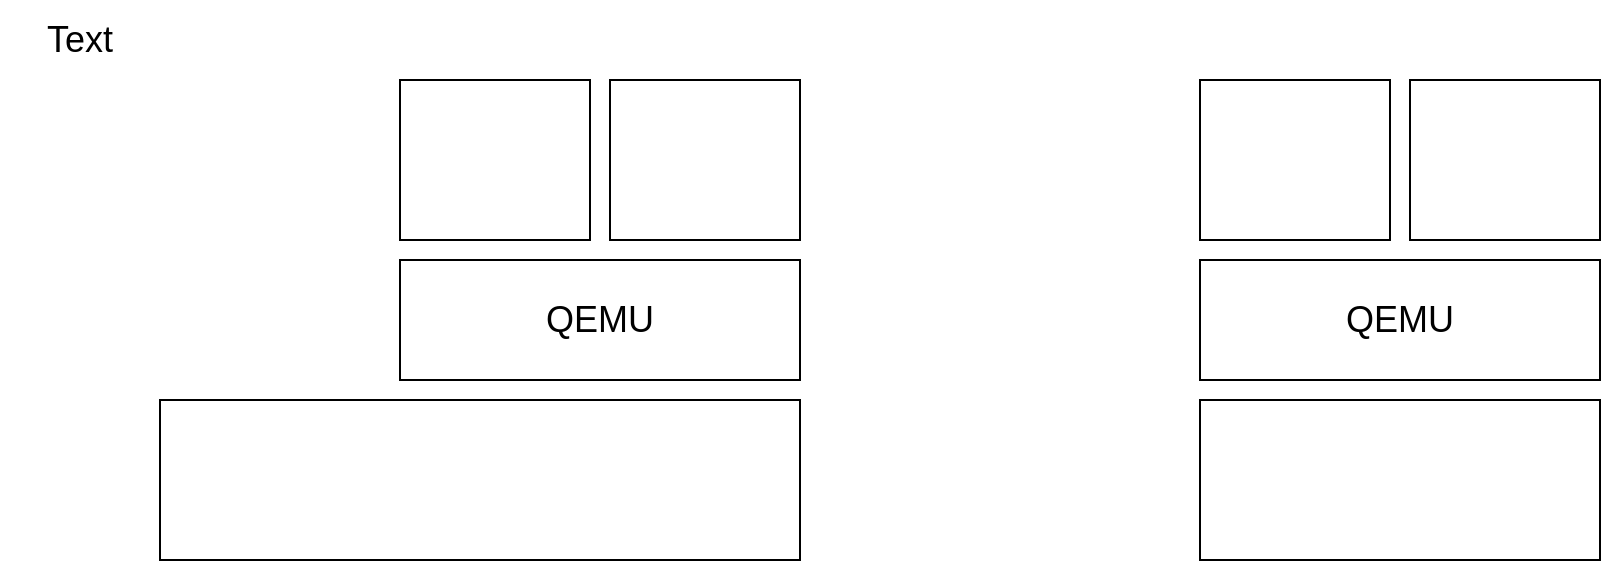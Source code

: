 <mxfile version="20.4.1" type="github">
  <diagram id="u5kzIT9bRQmSxLJKgCBW" name="第 1 页">
    <mxGraphModel dx="1555" dy="468" grid="1" gridSize="10" guides="1" tooltips="1" connect="1" arrows="1" fold="1" page="1" pageScale="1" pageWidth="827" pageHeight="1169" math="0" shadow="0">
      <root>
        <mxCell id="0" />
        <mxCell id="1" parent="0" />
        <mxCell id="TkCIoPcJHNMCIFlm0-Ud-1" value="" style="rounded=0;whiteSpace=wrap;html=1;" vertex="1" parent="1">
          <mxGeometry y="240" width="320" height="80" as="geometry" />
        </mxCell>
        <mxCell id="TkCIoPcJHNMCIFlm0-Ud-2" value="" style="rounded=0;whiteSpace=wrap;html=1;" vertex="1" parent="1">
          <mxGeometry x="520" y="240" width="200" height="80" as="geometry" />
        </mxCell>
        <mxCell id="TkCIoPcJHNMCIFlm0-Ud-3" value="" style="rounded=0;whiteSpace=wrap;html=1;" vertex="1" parent="1">
          <mxGeometry x="120" y="170" width="200" height="60" as="geometry" />
        </mxCell>
        <mxCell id="TkCIoPcJHNMCIFlm0-Ud-4" value="" style="rounded=0;whiteSpace=wrap;html=1;" vertex="1" parent="1">
          <mxGeometry x="520" y="170" width="200" height="60" as="geometry" />
        </mxCell>
        <mxCell id="TkCIoPcJHNMCIFlm0-Ud-5" value="" style="rounded=0;whiteSpace=wrap;html=1;" vertex="1" parent="1">
          <mxGeometry x="120" y="80" width="95" height="80" as="geometry" />
        </mxCell>
        <mxCell id="TkCIoPcJHNMCIFlm0-Ud-6" value="" style="rounded=0;whiteSpace=wrap;html=1;" vertex="1" parent="1">
          <mxGeometry x="225" y="80" width="95" height="80" as="geometry" />
        </mxCell>
        <mxCell id="TkCIoPcJHNMCIFlm0-Ud-7" value="&lt;font style=&quot;font-size: 18px;&quot;&gt;Text&lt;/font&gt;" style="text;html=1;strokeColor=none;fillColor=none;align=center;verticalAlign=middle;whiteSpace=wrap;rounded=0;" vertex="1" parent="1">
          <mxGeometry x="-80" y="40" width="80" height="40" as="geometry" />
        </mxCell>
        <mxCell id="TkCIoPcJHNMCIFlm0-Ud-8" value="&lt;font style=&quot;font-size: 18px;&quot;&gt;QEMU&lt;/font&gt;" style="text;html=1;strokeColor=none;fillColor=none;align=center;verticalAlign=middle;whiteSpace=wrap;rounded=0;" vertex="1" parent="1">
          <mxGeometry x="180" y="180" width="80" height="40" as="geometry" />
        </mxCell>
        <mxCell id="TkCIoPcJHNMCIFlm0-Ud-9" value="&lt;font style=&quot;font-size: 18px;&quot;&gt;QEMU&lt;/font&gt;" style="text;html=1;strokeColor=none;fillColor=none;align=center;verticalAlign=middle;whiteSpace=wrap;rounded=0;" vertex="1" parent="1">
          <mxGeometry x="580" y="180" width="80" height="40" as="geometry" />
        </mxCell>
        <mxCell id="TkCIoPcJHNMCIFlm0-Ud-10" value="" style="rounded=0;whiteSpace=wrap;html=1;" vertex="1" parent="1">
          <mxGeometry x="520" y="80" width="95" height="80" as="geometry" />
        </mxCell>
        <mxCell id="TkCIoPcJHNMCIFlm0-Ud-11" value="" style="rounded=0;whiteSpace=wrap;html=1;" vertex="1" parent="1">
          <mxGeometry x="625" y="80" width="95" height="80" as="geometry" />
        </mxCell>
      </root>
    </mxGraphModel>
  </diagram>
</mxfile>
